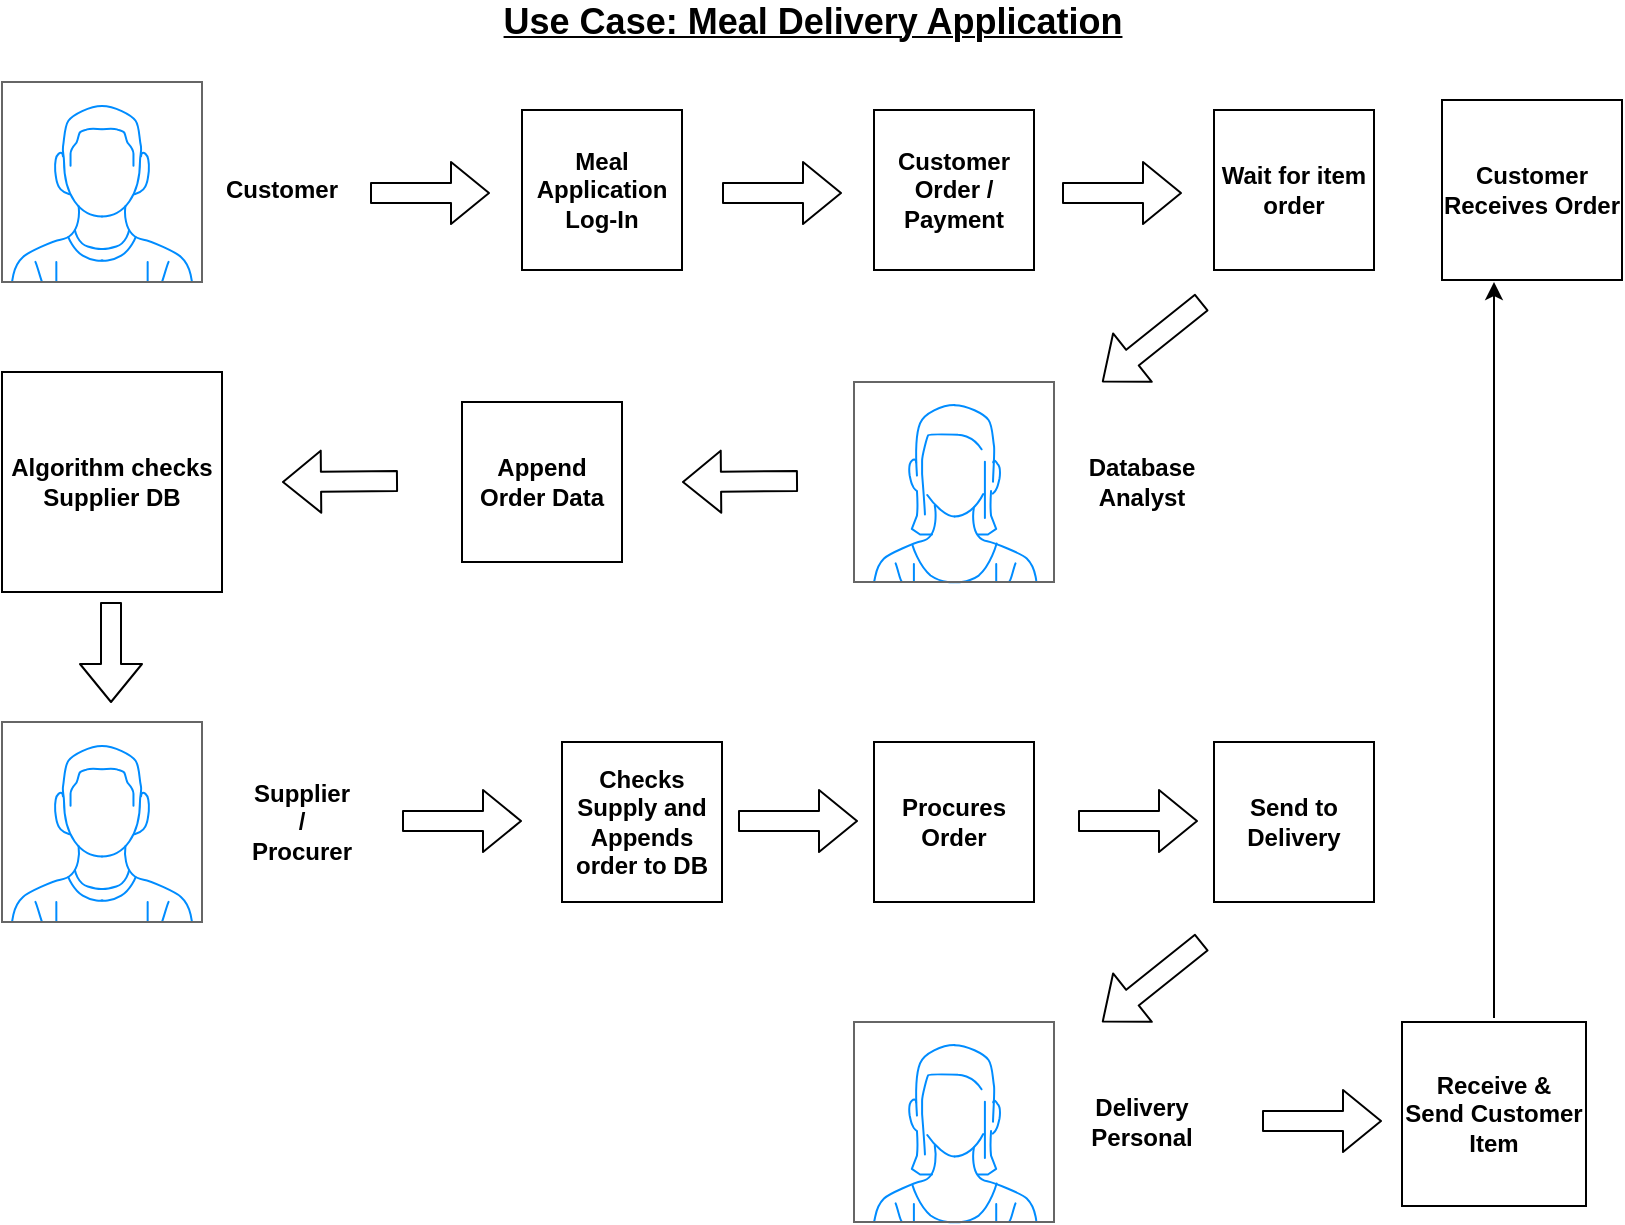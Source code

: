 <mxfile version="12.5.6" type="device"><diagram id="nYymlIHf8H5OPV4UOaYS" name="Page-1"><mxGraphModel dx="1449" dy="652" grid="1" gridSize="10" guides="1" tooltips="1" connect="1" arrows="1" fold="1" page="1" pageScale="1" pageWidth="850" pageHeight="1100" math="0" shadow="0"><root><mxCell id="0"/><mxCell id="1" parent="0"/><mxCell id="MwLB75RUVh_h8P51KZLB-1" value="" style="verticalLabelPosition=bottom;shadow=0;dashed=0;align=center;html=1;verticalAlign=top;strokeWidth=1;shape=mxgraph.mockup.containers.userMale;strokeColor=#666666;strokeColor2=#008cff;" vertex="1" parent="1"><mxGeometry x="20" y="80" width="100" height="100" as="geometry"/></mxCell><mxCell id="MwLB75RUVh_h8P51KZLB-2" value="" style="verticalLabelPosition=bottom;shadow=0;dashed=0;align=center;html=1;verticalAlign=top;strokeWidth=1;shape=mxgraph.mockup.containers.userFemale;strokeColor=#666666;strokeColor2=#008cff;" vertex="1" parent="1"><mxGeometry x="446" y="230" width="100" height="100" as="geometry"/></mxCell><mxCell id="MwLB75RUVh_h8P51KZLB-3" value="" style="verticalLabelPosition=bottom;shadow=0;dashed=0;align=center;html=1;verticalAlign=top;strokeWidth=1;shape=mxgraph.mockup.containers.userMale;strokeColor=#666666;strokeColor2=#008cff;" vertex="1" parent="1"><mxGeometry x="20" y="400" width="100" height="100" as="geometry"/></mxCell><mxCell id="MwLB75RUVh_h8P51KZLB-4" value="" style="verticalLabelPosition=bottom;shadow=0;dashed=0;align=center;html=1;verticalAlign=top;strokeWidth=1;shape=mxgraph.mockup.containers.userFemale;strokeColor=#666666;strokeColor2=#008cff;" vertex="1" parent="1"><mxGeometry x="446" y="550" width="100" height="100" as="geometry"/></mxCell><mxCell id="MwLB75RUVh_h8P51KZLB-8" value="&lt;b&gt;Customer&lt;/b&gt;" style="text;html=1;strokeColor=none;fillColor=none;align=center;verticalAlign=middle;whiteSpace=wrap;rounded=0;" vertex="1" parent="1"><mxGeometry x="140" y="124" width="40" height="20" as="geometry"/></mxCell><mxCell id="MwLB75RUVh_h8P51KZLB-10" value="&lt;b&gt;Database Analyst&lt;/b&gt;" style="text;html=1;strokeColor=none;fillColor=none;align=center;verticalAlign=middle;whiteSpace=wrap;rounded=0;" vertex="1" parent="1"><mxGeometry x="570" y="270" width="40" height="20" as="geometry"/></mxCell><mxCell id="MwLB75RUVh_h8P51KZLB-11" value="&lt;b&gt;Supplier / Procurer&lt;/b&gt;" style="text;html=1;strokeColor=none;fillColor=none;align=center;verticalAlign=middle;whiteSpace=wrap;rounded=0;" vertex="1" parent="1"><mxGeometry x="150" y="440" width="40" height="20" as="geometry"/></mxCell><mxCell id="MwLB75RUVh_h8P51KZLB-12" value="" style="shape=flexArrow;endArrow=classic;html=1;" edge="1" parent="1"><mxGeometry width="50" height="50" relative="1" as="geometry"><mxPoint x="204" y="135.5" as="sourcePoint"/><mxPoint x="264" y="135.5" as="targetPoint"/></mxGeometry></mxCell><mxCell id="MwLB75RUVh_h8P51KZLB-13" value="" style="shape=flexArrow;endArrow=classic;html=1;" edge="1" parent="1"><mxGeometry width="50" height="50" relative="1" as="geometry"><mxPoint x="418" y="279.5" as="sourcePoint"/><mxPoint x="360" y="280" as="targetPoint"/></mxGeometry></mxCell><mxCell id="MwLB75RUVh_h8P51KZLB-14" value="" style="shape=flexArrow;endArrow=classic;html=1;" edge="1" parent="1"><mxGeometry width="50" height="50" relative="1" as="geometry"><mxPoint x="74.5" y="340" as="sourcePoint"/><mxPoint x="74.5" y="390.5" as="targetPoint"/></mxGeometry></mxCell><mxCell id="MwLB75RUVh_h8P51KZLB-15" value="" style="shape=flexArrow;endArrow=classic;html=1;" edge="1" parent="1"><mxGeometry width="50" height="50" relative="1" as="geometry"><mxPoint x="220" y="449.5" as="sourcePoint"/><mxPoint x="280" y="449.5" as="targetPoint"/></mxGeometry></mxCell><mxCell id="MwLB75RUVh_h8P51KZLB-16" value="&lt;b&gt;Meal Application Log-In&lt;/b&gt;" style="whiteSpace=wrap;html=1;aspect=fixed;" vertex="1" parent="1"><mxGeometry x="280" y="94" width="80" height="80" as="geometry"/></mxCell><mxCell id="MwLB75RUVh_h8P51KZLB-17" value="&lt;b&gt;&lt;u&gt;&lt;font style=&quot;font-size: 18px&quot;&gt;Use Case: Meal Delivery Application&lt;/font&gt;&lt;/u&gt;&lt;/b&gt;" style="text;html=1;align=center;verticalAlign=middle;resizable=0;points=[];autosize=1;" vertex="1" parent="1"><mxGeometry x="265" y="40" width="320" height="20" as="geometry"/></mxCell><mxCell id="MwLB75RUVh_h8P51KZLB-18" value="" style="shape=flexArrow;endArrow=classic;html=1;" edge="1" parent="1"><mxGeometry width="50" height="50" relative="1" as="geometry"><mxPoint x="380" y="135.5" as="sourcePoint"/><mxPoint x="440" y="135.5" as="targetPoint"/></mxGeometry></mxCell><mxCell id="MwLB75RUVh_h8P51KZLB-19" value="&lt;b&gt;Customer Order / Payment&lt;/b&gt;" style="whiteSpace=wrap;html=1;aspect=fixed;" vertex="1" parent="1"><mxGeometry x="456" y="94" width="80" height="80" as="geometry"/></mxCell><mxCell id="MwLB75RUVh_h8P51KZLB-20" value="" style="shape=flexArrow;endArrow=classic;html=1;" edge="1" parent="1"><mxGeometry width="50" height="50" relative="1" as="geometry"><mxPoint x="550" y="135.5" as="sourcePoint"/><mxPoint x="610" y="135.5" as="targetPoint"/></mxGeometry></mxCell><mxCell id="MwLB75RUVh_h8P51KZLB-21" value="&lt;b&gt;Wait for item order&lt;/b&gt;" style="whiteSpace=wrap;html=1;aspect=fixed;" vertex="1" parent="1"><mxGeometry x="626" y="94" width="80" height="80" as="geometry"/></mxCell><mxCell id="MwLB75RUVh_h8P51KZLB-24" value="" style="shape=flexArrow;endArrow=classic;html=1;" edge="1" parent="1"><mxGeometry width="50" height="50" relative="1" as="geometry"><mxPoint x="620" y="190" as="sourcePoint"/><mxPoint x="570" y="230" as="targetPoint"/></mxGeometry></mxCell><mxCell id="MwLB75RUVh_h8P51KZLB-28" value="&lt;b&gt;Append Order Data&lt;/b&gt;" style="whiteSpace=wrap;html=1;aspect=fixed;" vertex="1" parent="1"><mxGeometry x="250" y="240" width="80" height="80" as="geometry"/></mxCell><mxCell id="MwLB75RUVh_h8P51KZLB-29" value="&lt;b&gt;Algorithm&amp;nbsp;checks Supplier DB&lt;/b&gt;" style="whiteSpace=wrap;html=1;aspect=fixed;" vertex="1" parent="1"><mxGeometry x="20" y="225" width="110" height="110" as="geometry"/></mxCell><mxCell id="MwLB75RUVh_h8P51KZLB-30" value="" style="shape=flexArrow;endArrow=classic;html=1;" edge="1" parent="1"><mxGeometry width="50" height="50" relative="1" as="geometry"><mxPoint x="218" y="279.5" as="sourcePoint"/><mxPoint x="160" y="280" as="targetPoint"/></mxGeometry></mxCell><mxCell id="MwLB75RUVh_h8P51KZLB-32" value="&lt;b&gt;Checks Supply and Appends order to DB&lt;/b&gt;" style="whiteSpace=wrap;html=1;aspect=fixed;" vertex="1" parent="1"><mxGeometry x="300" y="410" width="80" height="80" as="geometry"/></mxCell><mxCell id="MwLB75RUVh_h8P51KZLB-33" value="&lt;b&gt;Procures Order&lt;/b&gt;" style="whiteSpace=wrap;html=1;aspect=fixed;" vertex="1" parent="1"><mxGeometry x="456" y="410" width="80" height="80" as="geometry"/></mxCell><mxCell id="MwLB75RUVh_h8P51KZLB-34" value="" style="shape=flexArrow;endArrow=classic;html=1;" edge="1" parent="1"><mxGeometry width="50" height="50" relative="1" as="geometry"><mxPoint x="388" y="449.5" as="sourcePoint"/><mxPoint x="448" y="449.5" as="targetPoint"/></mxGeometry></mxCell><mxCell id="MwLB75RUVh_h8P51KZLB-35" value="&lt;b&gt;Send to Delivery&lt;/b&gt;" style="whiteSpace=wrap;html=1;aspect=fixed;" vertex="1" parent="1"><mxGeometry x="626" y="410" width="80" height="80" as="geometry"/></mxCell><mxCell id="MwLB75RUVh_h8P51KZLB-36" value="" style="shape=flexArrow;endArrow=classic;html=1;" edge="1" parent="1"><mxGeometry width="50" height="50" relative="1" as="geometry"><mxPoint x="558" y="449.5" as="sourcePoint"/><mxPoint x="618" y="449.5" as="targetPoint"/></mxGeometry></mxCell><mxCell id="MwLB75RUVh_h8P51KZLB-37" value="" style="shape=flexArrow;endArrow=classic;html=1;" edge="1" parent="1"><mxGeometry width="50" height="50" relative="1" as="geometry"><mxPoint x="620" y="510" as="sourcePoint"/><mxPoint x="570" y="550" as="targetPoint"/></mxGeometry></mxCell><mxCell id="MwLB75RUVh_h8P51KZLB-38" value="&lt;b&gt;Delivery Personal&lt;/b&gt;" style="text;html=1;strokeColor=none;fillColor=none;align=center;verticalAlign=middle;whiteSpace=wrap;rounded=0;" vertex="1" parent="1"><mxGeometry x="570" y="590" width="40" height="20" as="geometry"/></mxCell><mxCell id="MwLB75RUVh_h8P51KZLB-39" value="&lt;b&gt;Receive &amp;amp; Send&amp;nbsp;Customer Item&lt;/b&gt;" style="whiteSpace=wrap;html=1;aspect=fixed;" vertex="1" parent="1"><mxGeometry x="720" y="550" width="92" height="92" as="geometry"/></mxCell><mxCell id="MwLB75RUVh_h8P51KZLB-40" value="" style="shape=flexArrow;endArrow=classic;html=1;" edge="1" parent="1"><mxGeometry width="50" height="50" relative="1" as="geometry"><mxPoint x="650" y="599.5" as="sourcePoint"/><mxPoint x="710" y="599.5" as="targetPoint"/></mxGeometry></mxCell><mxCell id="MwLB75RUVh_h8P51KZLB-43" value="&lt;b&gt;Customer Receives&amp;nbsp;Order&lt;/b&gt;" style="whiteSpace=wrap;html=1;aspect=fixed;" vertex="1" parent="1"><mxGeometry x="740" y="89" width="90" height="90" as="geometry"/></mxCell><mxCell id="MwLB75RUVh_h8P51KZLB-46" value="" style="endArrow=classic;html=1;" edge="1" parent="1"><mxGeometry width="50" height="50" relative="1" as="geometry"><mxPoint x="766" y="548" as="sourcePoint"/><mxPoint x="766" y="180" as="targetPoint"/></mxGeometry></mxCell></root></mxGraphModel></diagram></mxfile>